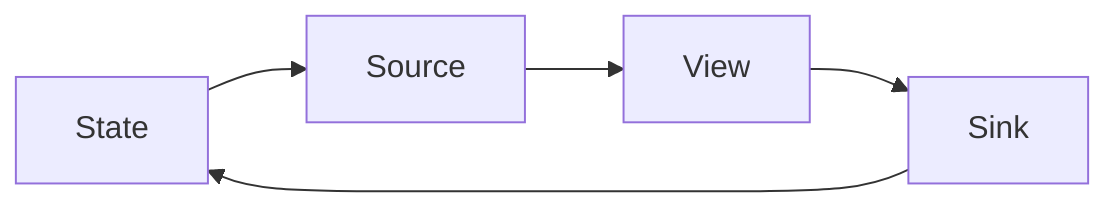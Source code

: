 %% Reddio client architecture
graph LR
  %% Entities
  STATE[State]
  SOURCE[Source]
  VIEW[View]
  SINK[Sink]

  %% Flow
  STATE-->SOURCE
  SOURCE-->VIEW
  VIEW-->SINK
  SINK-->STATE